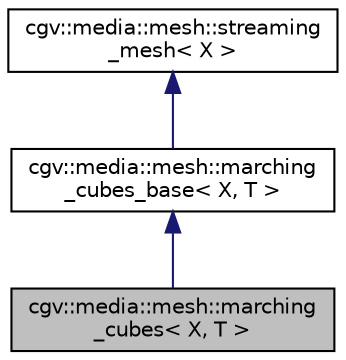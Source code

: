 digraph "cgv::media::mesh::marching_cubes&lt; X, T &gt;"
{
  bgcolor="transparent";
  edge [fontname="Helvetica",fontsize="10",labelfontname="Helvetica",labelfontsize="10"];
  node [fontname="Helvetica",fontsize="10",shape=record];
  Node1 [label="cgv::media::mesh::marching\l_cubes\< X, T \>",height=0.2,width=0.4,color="black", fillcolor="grey75", style="filled", fontcolor="black"];
  Node2 -> Node1 [dir="back",color="midnightblue",fontsize="10",style="solid",fontname="Helvetica"];
  Node2 [label="cgv::media::mesh::marching\l_cubes_base\< X, T \>",height=0.2,width=0.4,color="black",URL="$a00155.html",tooltip="class used to perform the marching cubes algorithm "];
  Node3 -> Node2 [dir="back",color="midnightblue",fontsize="10",style="solid",fontname="Helvetica"];
  Node3 [label="cgv::media::mesh::streaming\l_mesh\< X \>",height=0.2,width=0.4,color="black",URL="$a00159.html"];
}
